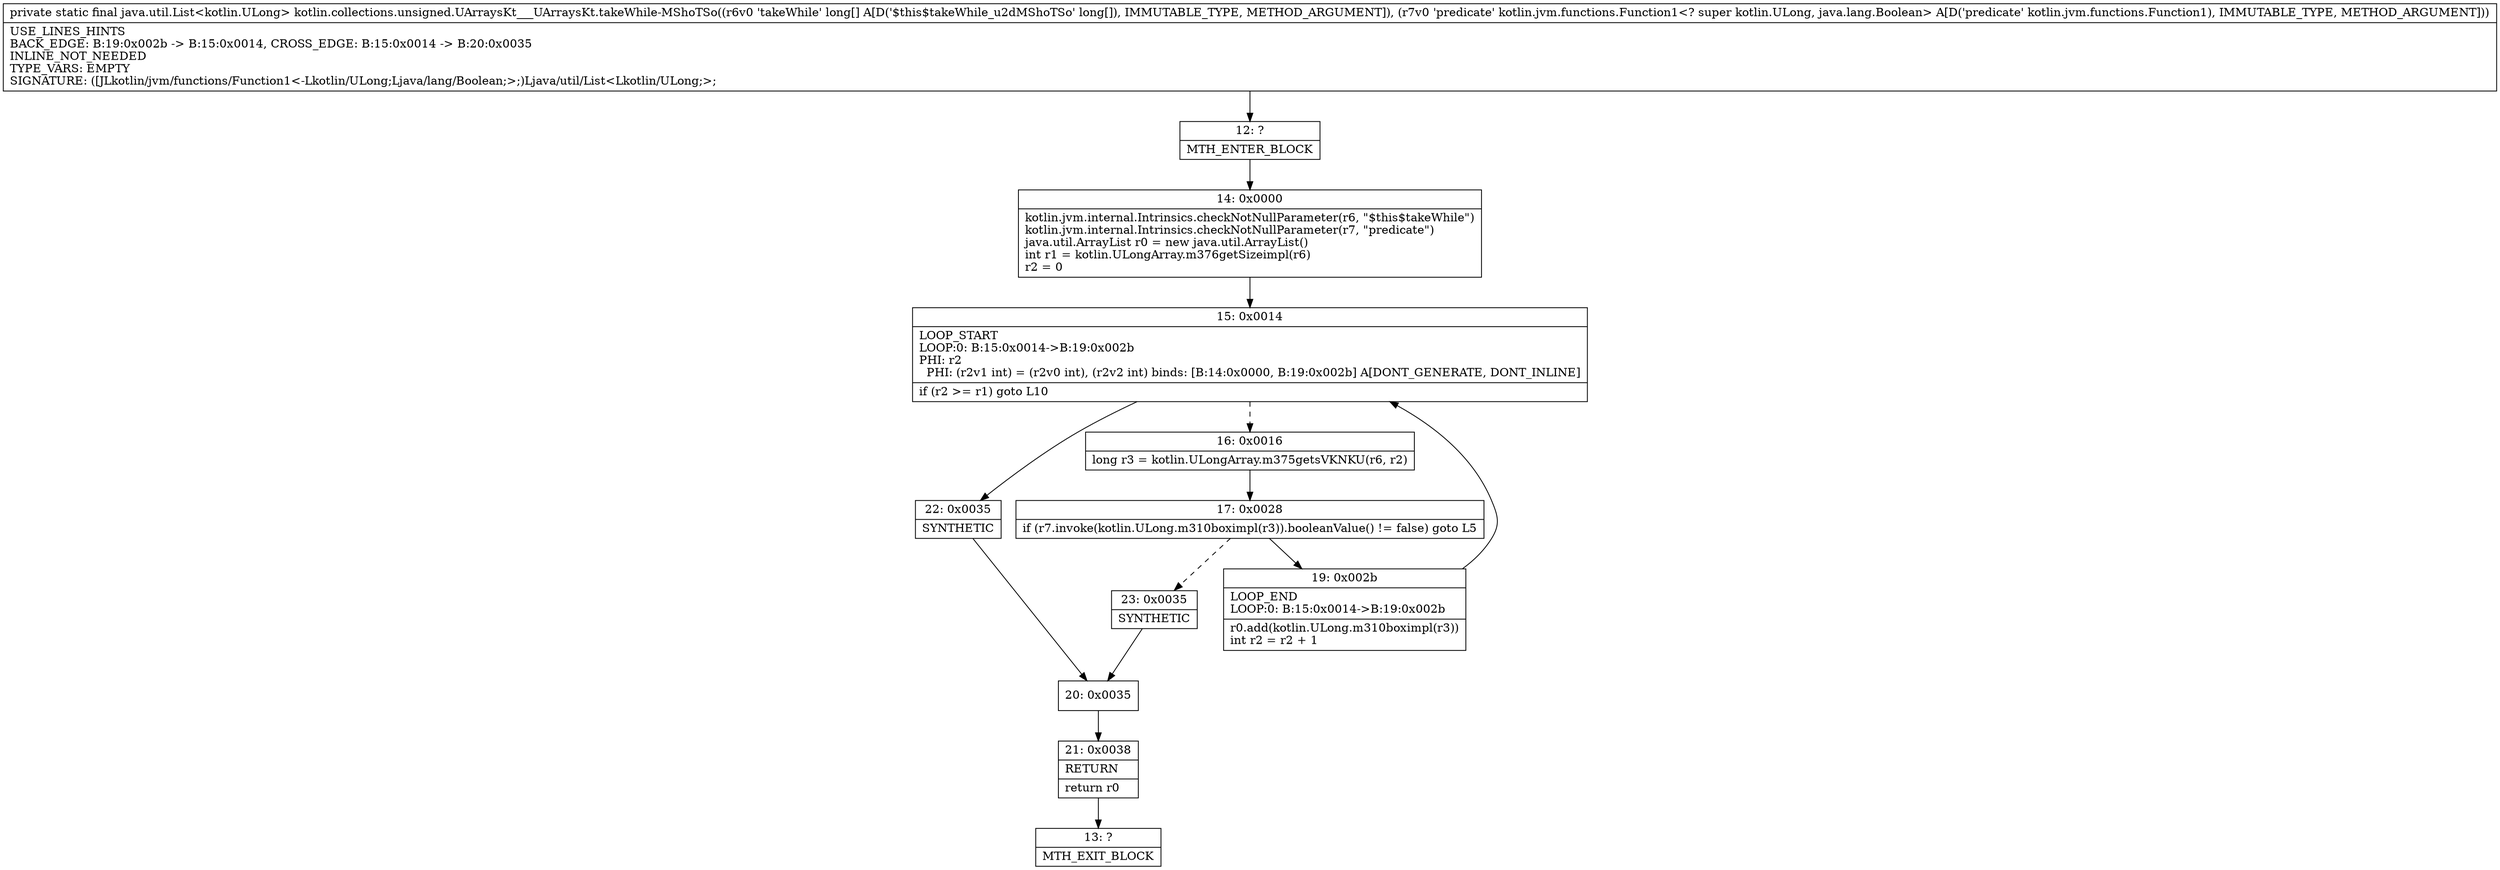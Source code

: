 digraph "CFG forkotlin.collections.unsigned.UArraysKt___UArraysKt.takeWhile\-MShoTSo([JLkotlin\/jvm\/functions\/Function1;)Ljava\/util\/List;" {
Node_12 [shape=record,label="{12\:\ ?|MTH_ENTER_BLOCK\l}"];
Node_14 [shape=record,label="{14\:\ 0x0000|kotlin.jvm.internal.Intrinsics.checkNotNullParameter(r6, \"$this$takeWhile\")\lkotlin.jvm.internal.Intrinsics.checkNotNullParameter(r7, \"predicate\")\ljava.util.ArrayList r0 = new java.util.ArrayList()\lint r1 = kotlin.ULongArray.m376getSizeimpl(r6)\lr2 = 0\l}"];
Node_15 [shape=record,label="{15\:\ 0x0014|LOOP_START\lLOOP:0: B:15:0x0014\-\>B:19:0x002b\lPHI: r2 \l  PHI: (r2v1 int) = (r2v0 int), (r2v2 int) binds: [B:14:0x0000, B:19:0x002b] A[DONT_GENERATE, DONT_INLINE]\l|if (r2 \>= r1) goto L10\l}"];
Node_16 [shape=record,label="{16\:\ 0x0016|long r3 = kotlin.ULongArray.m375getsVKNKU(r6, r2)\l}"];
Node_17 [shape=record,label="{17\:\ 0x0028|if (r7.invoke(kotlin.ULong.m310boximpl(r3)).booleanValue() != false) goto L5\l}"];
Node_19 [shape=record,label="{19\:\ 0x002b|LOOP_END\lLOOP:0: B:15:0x0014\-\>B:19:0x002b\l|r0.add(kotlin.ULong.m310boximpl(r3))\lint r2 = r2 + 1\l}"];
Node_23 [shape=record,label="{23\:\ 0x0035|SYNTHETIC\l}"];
Node_20 [shape=record,label="{20\:\ 0x0035}"];
Node_21 [shape=record,label="{21\:\ 0x0038|RETURN\l|return r0\l}"];
Node_13 [shape=record,label="{13\:\ ?|MTH_EXIT_BLOCK\l}"];
Node_22 [shape=record,label="{22\:\ 0x0035|SYNTHETIC\l}"];
MethodNode[shape=record,label="{private static final java.util.List\<kotlin.ULong\> kotlin.collections.unsigned.UArraysKt___UArraysKt.takeWhile\-MShoTSo((r6v0 'takeWhile' long[] A[D('$this$takeWhile_u2dMShoTSo' long[]), IMMUTABLE_TYPE, METHOD_ARGUMENT]), (r7v0 'predicate' kotlin.jvm.functions.Function1\<? super kotlin.ULong, java.lang.Boolean\> A[D('predicate' kotlin.jvm.functions.Function1), IMMUTABLE_TYPE, METHOD_ARGUMENT]))  | USE_LINES_HINTS\lBACK_EDGE: B:19:0x002b \-\> B:15:0x0014, CROSS_EDGE: B:15:0x0014 \-\> B:20:0x0035\lINLINE_NOT_NEEDED\lTYPE_VARS: EMPTY\lSIGNATURE: ([JLkotlin\/jvm\/functions\/Function1\<\-Lkotlin\/ULong;Ljava\/lang\/Boolean;\>;)Ljava\/util\/List\<Lkotlin\/ULong;\>;\l}"];
MethodNode -> Node_12;Node_12 -> Node_14;
Node_14 -> Node_15;
Node_15 -> Node_16[style=dashed];
Node_15 -> Node_22;
Node_16 -> Node_17;
Node_17 -> Node_19;
Node_17 -> Node_23[style=dashed];
Node_19 -> Node_15;
Node_23 -> Node_20;
Node_20 -> Node_21;
Node_21 -> Node_13;
Node_22 -> Node_20;
}

